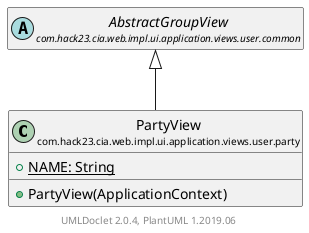 @startuml
    set namespaceSeparator none
    hide empty fields
    hide empty methods

    class "<size:14>PartyView\n<size:10>com.hack23.cia.web.impl.ui.application.views.user.party" as com.hack23.cia.web.impl.ui.application.views.user.party.PartyView [[PartyView.html]] {
        {static} +NAME: String
        +PartyView(ApplicationContext)
    }

    abstract class "<size:14>AbstractGroupView\n<size:10>com.hack23.cia.web.impl.ui.application.views.user.common" as com.hack23.cia.web.impl.ui.application.views.user.common.AbstractGroupView [[../common/AbstractGroupView.html]]

    com.hack23.cia.web.impl.ui.application.views.user.common.AbstractGroupView <|-- com.hack23.cia.web.impl.ui.application.views.user.party.PartyView

    center footer UMLDoclet 2.0.4, PlantUML 1.2019.06
@enduml

